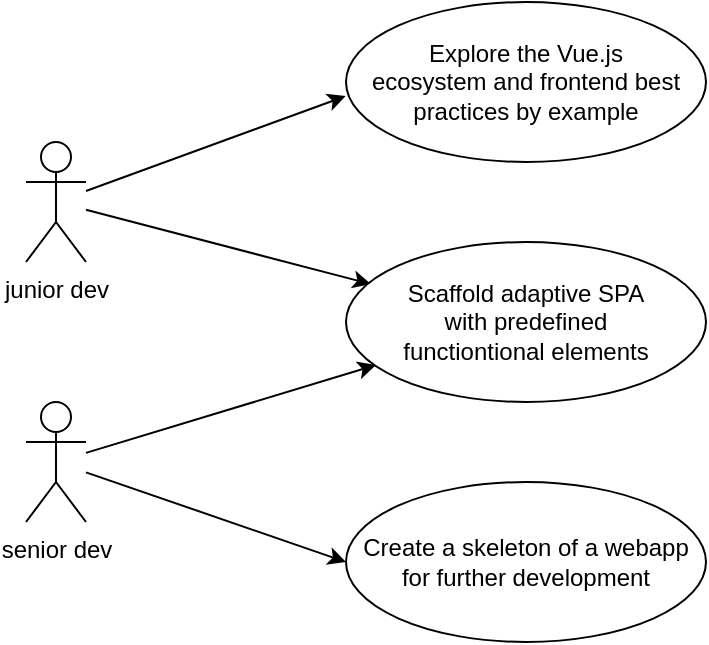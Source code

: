 <mxfile>
    <diagram id="9phBTFmE6zMfawZYh3LT" name="use case">
        <mxGraphModel dx="707" dy="419" grid="1" gridSize="10" guides="1" tooltips="1" connect="1" arrows="1" fold="1" page="1" pageScale="1" pageWidth="850" pageHeight="1100" math="0" shadow="0">
            <root>
                <mxCell id="0"/>
                <mxCell id="1" parent="0"/>
                <mxCell id="6" style="edgeStyle=none;html=1;entryX=0.069;entryY=0.263;entryDx=0;entryDy=0;entryPerimeter=0;" parent="1" source="2" target="4" edge="1">
                    <mxGeometry relative="1" as="geometry">
                        <mxPoint x="180" y="170" as="targetPoint"/>
                    </mxGeometry>
                </mxCell>
                <mxCell id="8" style="edgeStyle=none;html=1;entryX=-0.001;entryY=0.588;entryDx=0;entryDy=0;entryPerimeter=0;fontFamily=Helvetica;fontSize=12;" parent="1" source="2" target="7" edge="1">
                    <mxGeometry relative="1" as="geometry"/>
                </mxCell>
                <mxCell id="2" value="junior dev" style="shape=umlActor;verticalLabelPosition=bottom;verticalAlign=top;html=1;" parent="1" vertex="1">
                    <mxGeometry x="30" y="110" width="30" height="60" as="geometry"/>
                </mxCell>
                <mxCell id="5" style="edgeStyle=none;html=1;entryX=0.083;entryY=0.769;entryDx=0;entryDy=0;entryPerimeter=0;" parent="1" source="3" target="4" edge="1">
                    <mxGeometry relative="1" as="geometry"/>
                </mxCell>
                <mxCell id="10" style="edgeStyle=none;html=1;entryX=0;entryY=0.5;entryDx=0;entryDy=0;fontFamily=Helvetica;fontSize=12;" parent="1" source="3" target="9" edge="1">
                    <mxGeometry relative="1" as="geometry"/>
                </mxCell>
                <mxCell id="3" value="senior dev" style="shape=umlActor;verticalLabelPosition=bottom;verticalAlign=top;html=1;" parent="1" vertex="1">
                    <mxGeometry x="30" y="240" width="30" height="60" as="geometry"/>
                </mxCell>
                <mxCell id="4" value="Scaffold adaptive SPA with predefined functiontional elements" style="ellipse;whiteSpace=wrap;html=1;spacing=22;" parent="1" vertex="1">
                    <mxGeometry x="190" y="160" width="180" height="80" as="geometry"/>
                </mxCell>
                <mxCell id="7" value="Explore the Vue.js ecosystem and frontend best practices by example" style="ellipse;whiteSpace=wrap;html=1;fontSize=12;fontFamily=Helvetica;spacingTop=0;spacing=13;spacingLeft=0;" parent="1" vertex="1">
                    <mxGeometry x="190" y="40" width="180" height="80" as="geometry"/>
                </mxCell>
                <mxCell id="9" value="Create a skeleton of a webapp for further development" style="ellipse;whiteSpace=wrap;html=1;fontFamily=Helvetica;fontSize=12;" parent="1" vertex="1">
                    <mxGeometry x="190" y="280" width="180" height="80" as="geometry"/>
                </mxCell>
            </root>
        </mxGraphModel>
    </diagram>
    <diagram id="xxzXtuDIuIcmSSmu1UvF" name="layouts">
        <mxGraphModel dx="707" dy="419" grid="1" gridSize="10" guides="1" tooltips="1" connect="1" arrows="1" fold="1" page="1" pageScale="1" pageWidth="850" pageHeight="1100" math="0" shadow="0">
            <root>
                <mxCell id="0"/>
                <mxCell id="1" parent="0"/>
                <mxCell id="vbz3PxA5QcydLP51NOAX-2" value="" style="swimlane;startSize=0;" parent="1" vertex="1">
                    <mxGeometry x="80" y="80" width="460" height="270" as="geometry"/>
                </mxCell>
                <mxCell id="vbz3PxA5QcydLP51NOAX-3" value="AppHeader" style="rounded=0;whiteSpace=wrap;html=1;" parent="vbz3PxA5QcydLP51NOAX-2" vertex="1">
                    <mxGeometry x="10" y="10" width="440" height="30" as="geometry"/>
                </mxCell>
                <mxCell id="vbz3PxA5QcydLP51NOAX-6" value="AppFooter" style="rounded=0;whiteSpace=wrap;html=1;" parent="vbz3PxA5QcydLP51NOAX-2" vertex="1">
                    <mxGeometry x="10" y="230" width="440" height="30" as="geometry"/>
                </mxCell>
                <mxCell id="vbz3PxA5QcydLP51NOAX-11" value="AppContentPane" style="rounded=0;whiteSpace=wrap;html=1;" parent="vbz3PxA5QcydLP51NOAX-2" vertex="1">
                    <mxGeometry x="130" y="50" width="320" height="170" as="geometry"/>
                </mxCell>
                <mxCell id="vbz3PxA5QcydLP51NOAX-7" value="AppSidebar" style="rounded=0;whiteSpace=wrap;html=1;" parent="1" vertex="1">
                    <mxGeometry x="90" y="130" width="110" height="170" as="geometry"/>
                </mxCell>
                <mxCell id="VgHuHrSL5VEIGS7l9TRv-1" value="" style="swimlane;startSize=0;" vertex="1" parent="1">
                    <mxGeometry x="80" y="420" width="460" height="270" as="geometry"/>
                </mxCell>
                <mxCell id="VgHuHrSL5VEIGS7l9TRv-2" value="AppHeader" style="rounded=0;whiteSpace=wrap;html=1;" vertex="1" parent="VgHuHrSL5VEIGS7l9TRv-1">
                    <mxGeometry x="10" y="10" width="440" height="30" as="geometry"/>
                </mxCell>
                <mxCell id="VgHuHrSL5VEIGS7l9TRv-3" value="AppFooter" style="rounded=0;whiteSpace=wrap;html=1;" vertex="1" parent="VgHuHrSL5VEIGS7l9TRv-1">
                    <mxGeometry x="10" y="230" width="440" height="30" as="geometry"/>
                </mxCell>
                <mxCell id="VgHuHrSL5VEIGS7l9TRv-4" value="AppContentPane" style="rounded=0;whiteSpace=wrap;html=1;" vertex="1" parent="VgHuHrSL5VEIGS7l9TRv-1">
                    <mxGeometry x="10" y="50" width="440" height="170" as="geometry"/>
                </mxCell>
            </root>
        </mxGraphModel>
    </diagram>
</mxfile>